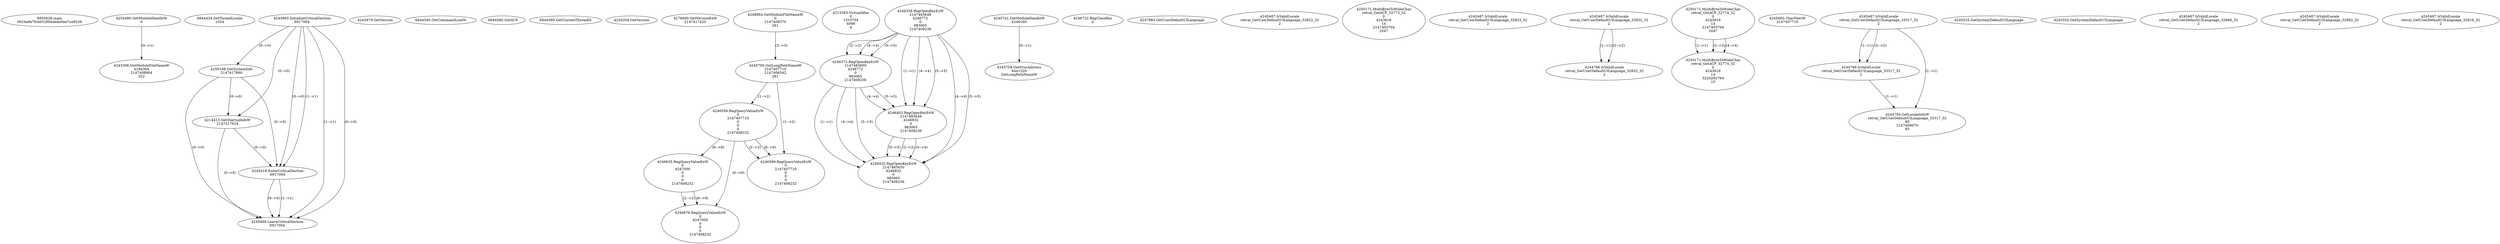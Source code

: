 // Global SCDG with merge call
digraph {
	0 [label="6850628.main
0024a8a7fcdd32f0fedebe0ee7ce9226"]
	1 [label="4254480.GetModuleHandleW
0"]
	2 [label="6844434.SetThreadLocale
1024"]
	3 [label="4243965.InitializeCriticalSection
6917004"]
	4 [label="4243979.GetVersion
"]
	5 [label="4250188.GetSystemInfo
2147417660"]
	3 -> 5 [label="(0-->0)"]
	6 [label="6844540.GetCommandLineW
"]
	7 [label="4214413.GetStartupInfoW
2147417624"]
	3 -> 7 [label="(0-->0)"]
	5 -> 7 [label="(0-->0)"]
	8 [label="6844560.GetACP
"]
	9 [label="6844580.GetCurrentThreadId
"]
	10 [label="4250204.GetVersion
"]
	11 [label="4276690.GetVersionExW
2147417420"]
	12 [label="4243306.GetModuleFileNameW
4194304
2147408904
522"]
	1 -> 12 [label="(0-->1)"]
	13 [label="4248064.GetModuleFileNameW
0
2147408370
261"]
	14 [label="4215383.VirtualAlloc
0
1310704
4096
4"]
	15 [label="4246338.RegOpenKeyExW
2147483649
4246772
0
983065
2147408236"]
	16 [label="4246372.RegOpenKeyExW
2147483650
4246772
0
983065
2147408236"]
	15 -> 16 [label="(2-->2)"]
	15 -> 16 [label="(4-->4)"]
	15 -> 16 [label="(5-->5)"]
	17 [label="4245741.GetModuleHandleW
4246160"]
	18 [label="4245758.GetProcAddress
9441320
GetLongPathNameW"]
	17 -> 18 [label="(0-->1)"]
	19 [label="4245785.GetLongPathNameW
2147407710
2147406542
261"]
	13 -> 19 [label="(3-->3)"]
	20 [label="4246556.RegQueryValueExW
0
2147407710
0
0
0
2147408232"]
	19 -> 20 [label="(1-->2)"]
	21 [label="4246635.RegQueryValueExW
0
4247000
0
0
0
2147408232"]
	20 -> 21 [label="(6-->6)"]
	22 [label="4246722.RegCloseKey
0"]
	23 [label="4247883.GetUserDefaultUILanguage
"]
	24 [label="4245418.EnterCriticalSection
6917004"]
	3 -> 24 [label="(1-->1)"]
	3 -> 24 [label="(0-->0)"]
	5 -> 24 [label="(0-->0)"]
	7 -> 24 [label="(0-->0)"]
	25 [label="4245469.LeaveCriticalSection
6917004"]
	3 -> 25 [label="(1-->1)"]
	24 -> 25 [label="(1-->1)"]
	3 -> 25 [label="(0-->0)"]
	5 -> 25 [label="(0-->0)"]
	7 -> 25 [label="(0-->0)"]
	24 -> 25 [label="(0-->0)"]
	26 [label="4245487.IsValidLocale
retval_GetUserDefaultUILanguage_32822_32
2"]
	27 [label="4250171.MultiByteToWideChar
retval_GetACP_32773_32
0
4243616
14
2147403704
2047"]
	28 [label="4246676.RegQueryValueExW
0
4247000
0
0
0
2147408232"]
	21 -> 28 [label="(2-->2)"]
	20 -> 28 [label="(6-->6)"]
	21 -> 28 [label="(6-->6)"]
	29 [label="4245487.IsValidLocale
retval_GetUserDefaultUILanguage_32823_32
2"]
	30 [label="4245487.IsValidLocale
retval_GetUserDefaultUILanguage_32832_32
2"]
	31 [label="4250171.MultiByteToWideChar
retval_GetACP_32774_32
0
4243616
14
2147403704
2047"]
	32 [label="4250171.MultiByteToWideChar
retval_GetACP_32774_32
0
4243616
14
3224282764
15"]
	31 -> 32 [label="(1-->1)"]
	31 -> 32 [label="(3-->3)"]
	31 -> 32 [label="(4-->4)"]
	33 [label="4246402.RegOpenKeyExW
2147483649
4246832
0
983065
2147408236"]
	15 -> 33 [label="(1-->1)"]
	15 -> 33 [label="(4-->4)"]
	16 -> 33 [label="(4-->4)"]
	15 -> 33 [label="(5-->5)"]
	16 -> 33 [label="(5-->5)"]
	34 [label="4246432.RegOpenKeyExW
2147483650
4246832
0
983065
2147408236"]
	16 -> 34 [label="(1-->1)"]
	33 -> 34 [label="(2-->2)"]
	15 -> 34 [label="(4-->4)"]
	16 -> 34 [label="(4-->4)"]
	33 -> 34 [label="(4-->4)"]
	15 -> 34 [label="(5-->5)"]
	16 -> 34 [label="(5-->5)"]
	33 -> 34 [label="(5-->5)"]
	35 [label="4245683.CharNextW
2147407716"]
	36 [label="4246599.RegQueryValueExW
0
2147407710
0
0
0
2147408232"]
	19 -> 36 [label="(1-->2)"]
	20 -> 36 [label="(2-->2)"]
	20 -> 36 [label="(6-->6)"]
	37 [label="4245487.IsValidLocale
retval_GetUserDefaultUILanguage_33317_32
2"]
	38 [label="4244766.IsValidLocale
retval_GetUserDefaultUILanguage_33317_32
2"]
	37 -> 38 [label="(1-->1)"]
	37 -> 38 [label="(2-->2)"]
	39 [label="4244794.GetLocaleInfoW
retval_GetUserDefaultUILanguage_33317_32
89
2147408070
85"]
	37 -> 39 [label="(1-->1)"]
	38 -> 39 [label="(1-->1)"]
	40 [label="4244766.IsValidLocale
retval_GetUserDefaultUILanguage_32832_32
2"]
	30 -> 40 [label="(1-->1)"]
	30 -> 40 [label="(2-->2)"]
	41 [label="4245525.GetSystemDefaultUILanguage
"]
	42 [label="4245552.GetSystemDefaultUILanguage
"]
	43 [label="4245487.IsValidLocale
retval_GetUserDefaultUILanguage_32868_32
2"]
	44 [label="4245487.IsValidLocale
retval_GetUserDefaultUILanguage_32892_32
2"]
	45 [label="4245487.IsValidLocale
retval_GetUserDefaultUILanguage_32816_32
2"]
}
